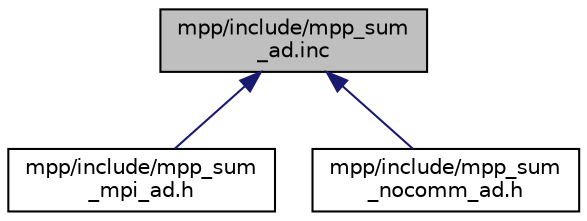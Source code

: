 digraph "mpp/include/mpp_sum_ad.inc"
{
 // INTERACTIVE_SVG=YES
 // LATEX_PDF_SIZE
  edge [fontname="Helvetica",fontsize="10",labelfontname="Helvetica",labelfontsize="10"];
  node [fontname="Helvetica",fontsize="10",shape=record];
  Node1 [label="mpp/include/mpp_sum\l_ad.inc",height=0.2,width=0.4,color="black", fillcolor="grey75", style="filled", fontcolor="black",tooltip="Adjoint summation routines for mpp_mod."];
  Node1 -> Node2 [dir="back",color="midnightblue",fontsize="10",style="solid",fontname="Helvetica"];
  Node2 [label="mpp/include/mpp_sum\l_mpi_ad.h",height=0.2,width=0.4,color="black", fillcolor="white", style="filled",URL="$mpp__sum__mpi__ad_8h_source.html",tooltip=" "];
  Node1 -> Node3 [dir="back",color="midnightblue",fontsize="10",style="solid",fontname="Helvetica"];
  Node3 [label="mpp/include/mpp_sum\l_nocomm_ad.h",height=0.2,width=0.4,color="black", fillcolor="white", style="filled",URL="$mpp__sum__nocomm__ad_8h_source.html",tooltip=" "];
}
